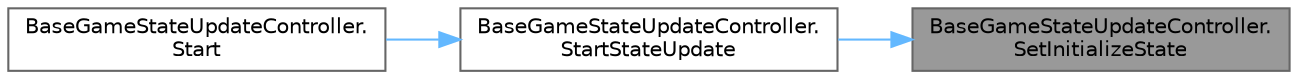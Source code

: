 digraph "BaseGameStateUpdateController.SetInitializeState"
{
 // LATEX_PDF_SIZE
  bgcolor="transparent";
  edge [fontname=Helvetica,fontsize=10,labelfontname=Helvetica,labelfontsize=10];
  node [fontname=Helvetica,fontsize=10,shape=box,height=0.2,width=0.4];
  rankdir="RL";
  Node1 [id="Node000001",label="BaseGameStateUpdateController.\lSetInitializeState",height=0.2,width=0.4,color="gray40", fillcolor="grey60", style="filled", fontcolor="black",tooltip=" "];
  Node1 -> Node2 [id="edge1_Node000001_Node000002",dir="back",color="steelblue1",style="solid",tooltip=" "];
  Node2 [id="Node000002",label="BaseGameStateUpdateController.\lStartStateUpdate",height=0.2,width=0.4,color="grey40", fillcolor="white", style="filled",URL="$class_base_game_state_update_controller.html#af4bf36b83c98ee2acd91961eb412fba1",tooltip=" "];
  Node2 -> Node3 [id="edge2_Node000002_Node000003",dir="back",color="steelblue1",style="solid",tooltip=" "];
  Node3 [id="Node000003",label="BaseGameStateUpdateController.\lStart",height=0.2,width=0.4,color="grey40", fillcolor="white", style="filled",URL="$class_base_game_state_update_controller.html#af526a8d1db13a4c30adf29921124bb17",tooltip=" "];
}

